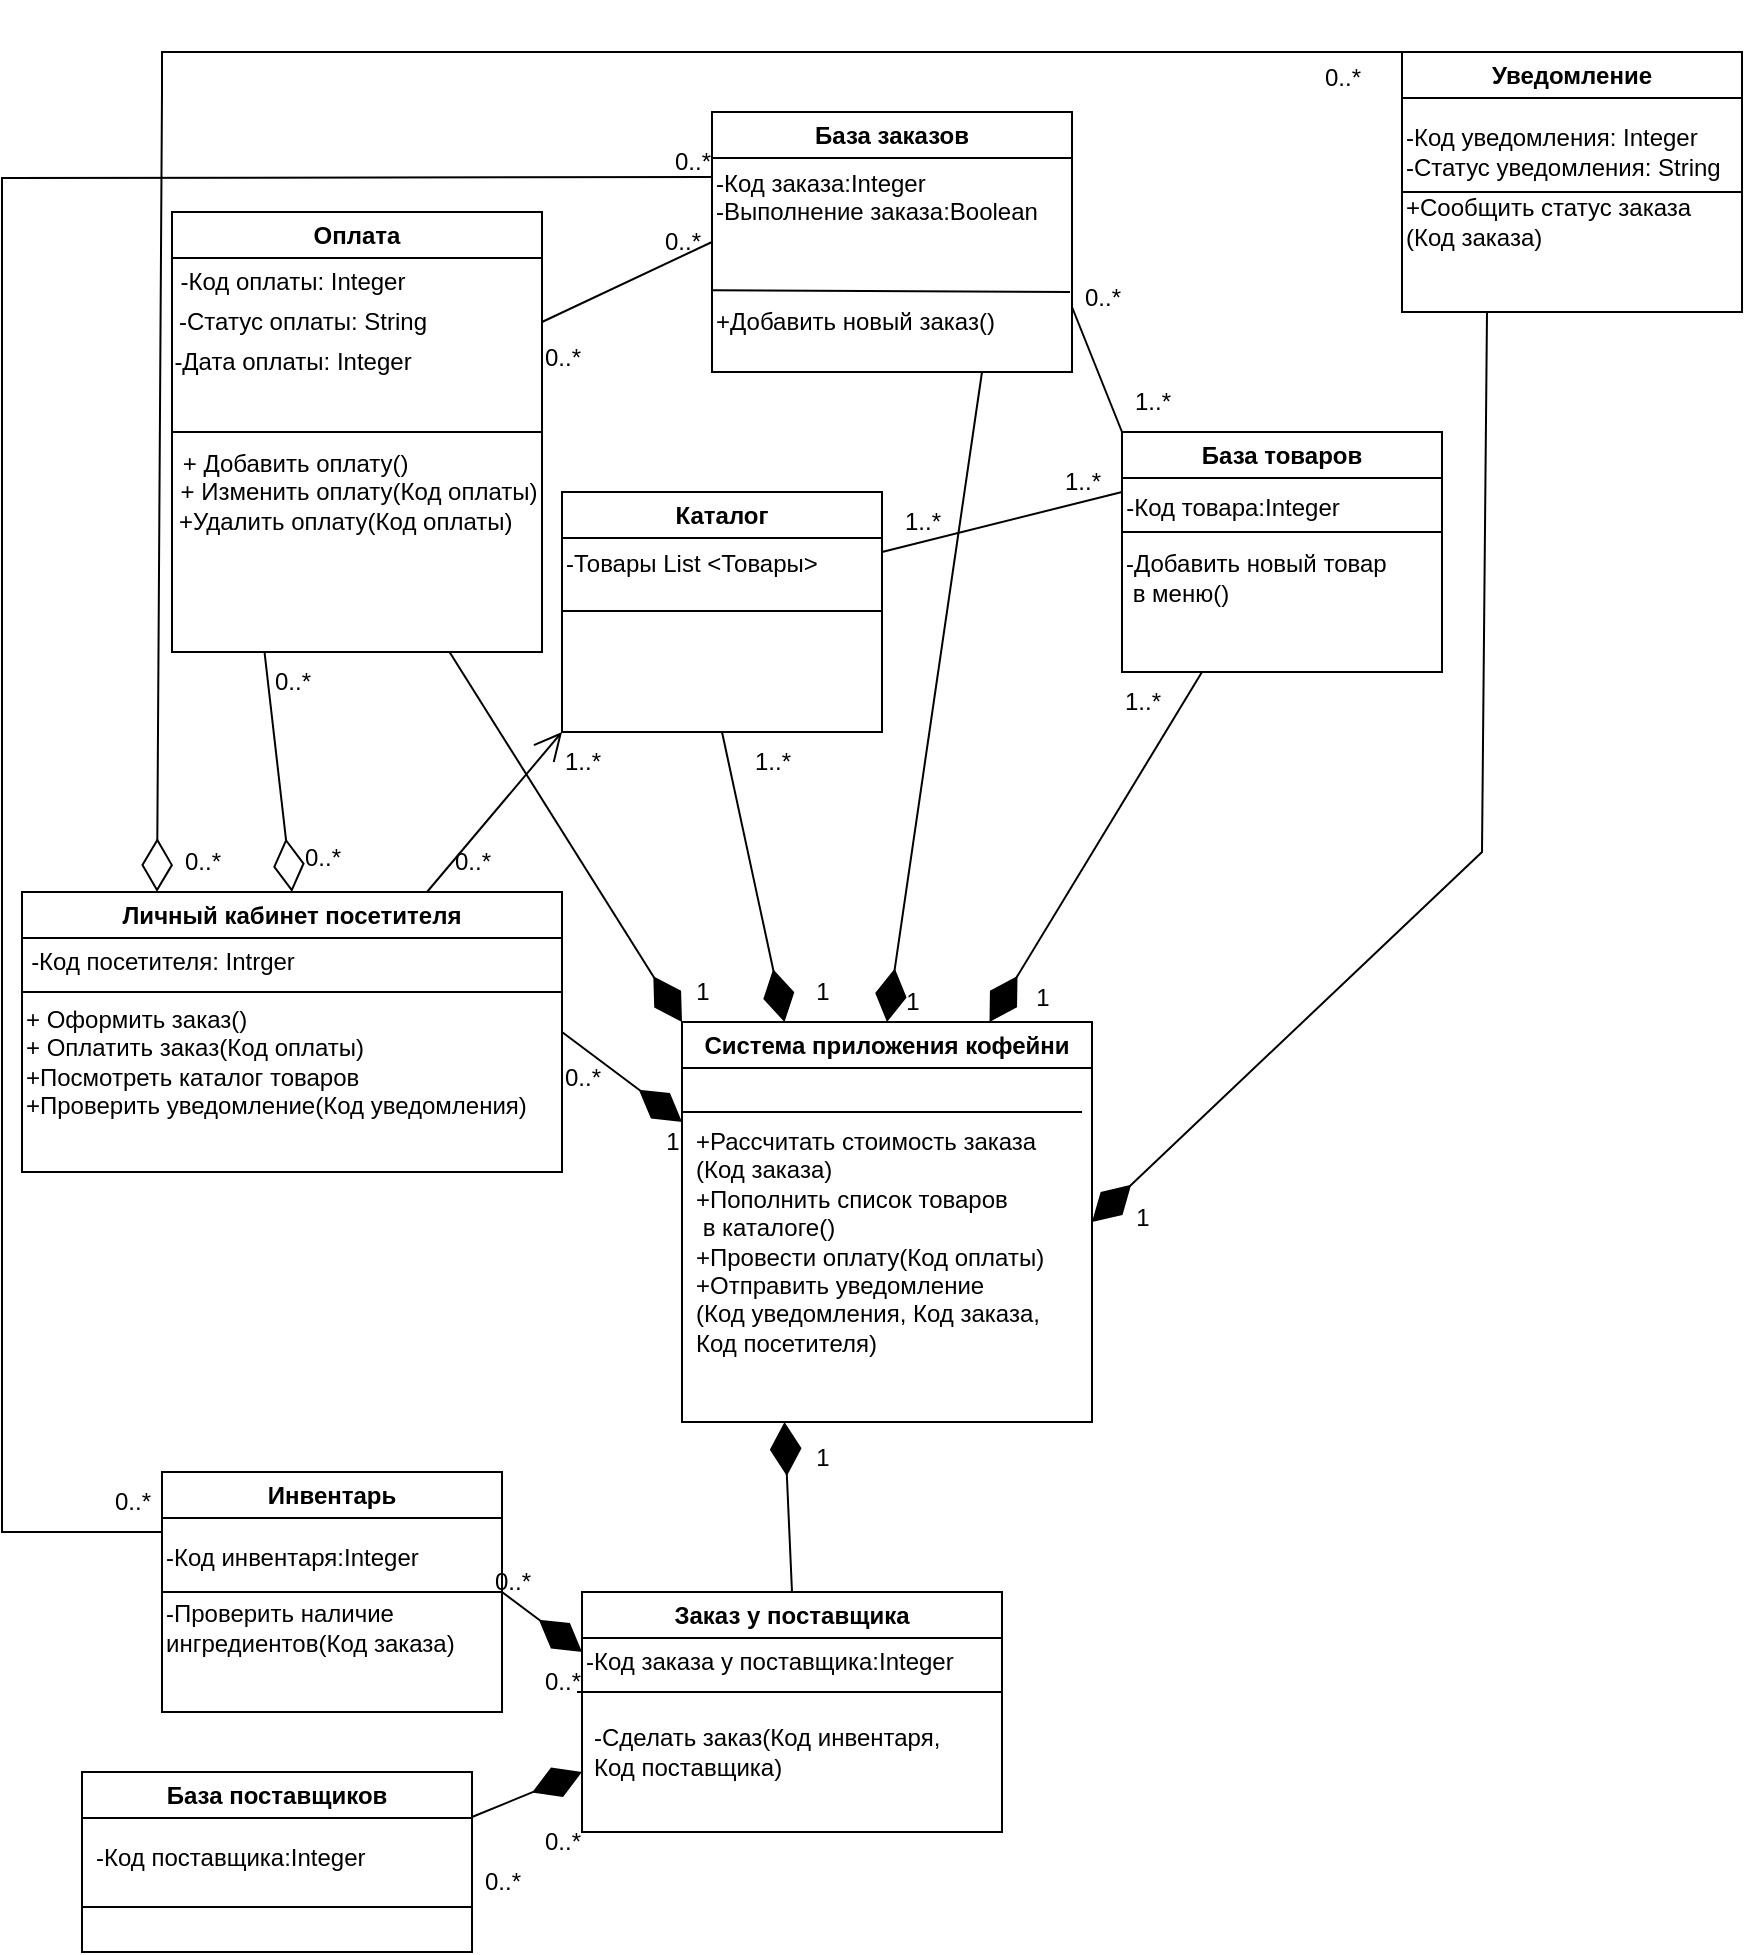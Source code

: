 <mxfile version="26.2.14">
  <diagram name="Страница — 1" id="EunMl4SevoFHpU-XDsfM">
    <mxGraphModel dx="2081" dy="2140" grid="1" gridSize="10" guides="1" tooltips="1" connect="1" arrows="1" fold="1" page="1" pageScale="1" pageWidth="827" pageHeight="1169" math="0" shadow="0">
      <root>
        <mxCell id="0" />
        <mxCell id="1" parent="0" />
        <mxCell id="ZKrvtM32GSq0_KtgD34R-1" value="Личный кабинет посетителя" style="swimlane;whiteSpace=wrap;html=1;" vertex="1" parent="1">
          <mxGeometry x="30" y="420" width="270" height="140" as="geometry">
            <mxRectangle x="110" y="260" width="200" height="30" as="alternateBounds" />
          </mxGeometry>
        </mxCell>
        <mxCell id="ZKrvtM32GSq0_KtgD34R-2" value="" style="endArrow=none;html=1;rounded=0;entryX=0;entryY=0.5;entryDx=0;entryDy=0;" edge="1" parent="ZKrvtM32GSq0_KtgD34R-1">
          <mxGeometry width="50" height="50" relative="1" as="geometry">
            <mxPoint x="270" y="50" as="sourcePoint" />
            <mxPoint y="50" as="targetPoint" />
          </mxGeometry>
        </mxCell>
        <mxCell id="ZKrvtM32GSq0_KtgD34R-44" value="-Код посетителя: Intrger" style="text;html=1;align=center;verticalAlign=middle;resizable=0;points=[];autosize=1;strokeColor=none;fillColor=none;" vertex="1" parent="ZKrvtM32GSq0_KtgD34R-1">
          <mxGeometry x="-10" y="20" width="160" height="30" as="geometry" />
        </mxCell>
        <mxCell id="ZKrvtM32GSq0_KtgD34R-45" value="+ Оформить заказ()&amp;nbsp; &amp;nbsp; &amp;nbsp; &amp;nbsp; &amp;nbsp; &amp;nbsp; &amp;nbsp; &amp;nbsp; &amp;nbsp;&lt;div&gt;+ Оплатить заказ(Код оплаты)&lt;/div&gt;&lt;div style=&quot;&quot;&gt;+Посмотреть каталог товаров&lt;/div&gt;&lt;div style=&quot;&quot;&gt;+Проверить уведомление(Код уведомления)&lt;/div&gt;" style="text;html=1;align=left;verticalAlign=middle;resizable=0;points=[];autosize=1;strokeColor=none;fillColor=none;" vertex="1" parent="ZKrvtM32GSq0_KtgD34R-1">
          <mxGeometry y="50" width="270" height="70" as="geometry" />
        </mxCell>
        <mxCell id="ZKrvtM32GSq0_KtgD34R-3" value="Оплата" style="swimlane;whiteSpace=wrap;html=1;" vertex="1" parent="1">
          <mxGeometry x="105" y="80" width="185" height="220" as="geometry">
            <mxRectangle x="110" y="260" width="200" height="30" as="alternateBounds" />
          </mxGeometry>
        </mxCell>
        <mxCell id="ZKrvtM32GSq0_KtgD34R-40" value="-Код оплаты: Integer" style="text;html=1;align=center;verticalAlign=middle;resizable=0;points=[];autosize=1;strokeColor=none;fillColor=none;" vertex="1" parent="ZKrvtM32GSq0_KtgD34R-3">
          <mxGeometry x="-10" y="20" width="140" height="30" as="geometry" />
        </mxCell>
        <mxCell id="ZKrvtM32GSq0_KtgD34R-41" value="-Статус оплаты: String" style="text;html=1;align=center;verticalAlign=middle;resizable=0;points=[];autosize=1;strokeColor=none;fillColor=none;" vertex="1" parent="ZKrvtM32GSq0_KtgD34R-3">
          <mxGeometry x="-10" y="40" width="150" height="30" as="geometry" />
        </mxCell>
        <mxCell id="ZKrvtM32GSq0_KtgD34R-42" value="-Дата оплаты: Integer" style="text;html=1;align=center;verticalAlign=middle;resizable=0;points=[];autosize=1;strokeColor=none;fillColor=none;" vertex="1" parent="ZKrvtM32GSq0_KtgD34R-3">
          <mxGeometry x="-10" y="60" width="140" height="30" as="geometry" />
        </mxCell>
        <mxCell id="ZKrvtM32GSq0_KtgD34R-43" value="+ Добавить оплату()&amp;nbsp; &amp;nbsp; &amp;nbsp; &amp;nbsp; &amp;nbsp; &amp;nbsp; &amp;nbsp; &amp;nbsp; &amp;nbsp; &amp;nbsp;&lt;div&gt;+ Изменить оплату(Код оплаты)&lt;/div&gt;&lt;div&gt;+Удалить оплату(Код оплаты)&amp;nbsp; &amp;nbsp;&amp;nbsp;&lt;/div&gt;" style="text;html=1;align=center;verticalAlign=middle;resizable=0;points=[];autosize=1;strokeColor=none;fillColor=none;" vertex="1" parent="ZKrvtM32GSq0_KtgD34R-3">
          <mxGeometry x="-7.5" y="110" width="200" height="60" as="geometry" />
        </mxCell>
        <mxCell id="ZKrvtM32GSq0_KtgD34R-4" value="База заказов" style="swimlane;whiteSpace=wrap;html=1;" vertex="1" parent="1">
          <mxGeometry x="375" y="30" width="180" height="130" as="geometry">
            <mxRectangle x="110" y="260" width="200" height="30" as="alternateBounds" />
          </mxGeometry>
        </mxCell>
        <mxCell id="ZKrvtM32GSq0_KtgD34R-51" value="" style="endArrow=none;html=1;rounded=0;entryX=0;entryY=0.5;entryDx=0;entryDy=0;" edge="1" parent="ZKrvtM32GSq0_KtgD34R-4">
          <mxGeometry width="50" height="50" relative="1" as="geometry">
            <mxPoint x="179" y="90" as="sourcePoint" />
            <mxPoint y="89.17" as="targetPoint" />
          </mxGeometry>
        </mxCell>
        <mxCell id="ZKrvtM32GSq0_KtgD34R-52" value="-Код заказа:Integer&lt;div&gt;-Выполнение заказа:Boolean&lt;br&gt;&lt;div&gt;&lt;br&gt;&lt;/div&gt;&lt;/div&gt;" style="text;html=1;align=left;verticalAlign=middle;resizable=0;points=[];autosize=1;strokeColor=none;fillColor=none;" vertex="1" parent="ZKrvtM32GSq0_KtgD34R-4">
          <mxGeometry y="20" width="180" height="60" as="geometry" />
        </mxCell>
        <mxCell id="ZKrvtM32GSq0_KtgD34R-58" value="+Добавить новый заказ()" style="text;html=1;align=left;verticalAlign=middle;resizable=0;points=[];autosize=1;strokeColor=none;fillColor=none;" vertex="1" parent="ZKrvtM32GSq0_KtgD34R-4">
          <mxGeometry y="90" width="160" height="30" as="geometry" />
        </mxCell>
        <mxCell id="ZKrvtM32GSq0_KtgD34R-7" value="Система приложения кофейни" style="swimlane;whiteSpace=wrap;html=1;" vertex="1" parent="1">
          <mxGeometry x="360" y="485" width="205" height="200" as="geometry">
            <mxRectangle x="110" y="260" width="200" height="30" as="alternateBounds" />
          </mxGeometry>
        </mxCell>
        <mxCell id="ZKrvtM32GSq0_KtgD34R-38" value="" style="endArrow=none;html=1;rounded=0;entryX=0;entryY=0.5;entryDx=0;entryDy=0;exitX=1;exitY=0.5;exitDx=0;exitDy=0;" edge="1" parent="ZKrvtM32GSq0_KtgD34R-7">
          <mxGeometry width="50" height="50" relative="1" as="geometry">
            <mxPoint x="200" y="45" as="sourcePoint" />
            <mxPoint y="45" as="targetPoint" />
          </mxGeometry>
        </mxCell>
        <mxCell id="ZKrvtM32GSq0_KtgD34R-72" value="+Рассчитать стоимость заказа&lt;div&gt;(Код заказа)&lt;div&gt;+Пополнить список товаров&lt;/div&gt;&lt;div&gt;&amp;nbsp;в каталоге()&lt;/div&gt;&lt;div&gt;+Провести оплату(Код оплаты)&lt;/div&gt;&lt;div&gt;+Отправить уведомление&lt;/div&gt;&lt;div&gt;(Код уведомления, Код заказа,&amp;nbsp;&lt;/div&gt;&lt;div&gt;Код посетителя)&lt;/div&gt;&lt;/div&gt;" style="text;html=1;align=left;verticalAlign=middle;resizable=0;points=[];autosize=1;strokeColor=none;fillColor=none;" vertex="1" parent="ZKrvtM32GSq0_KtgD34R-7">
          <mxGeometry x="5" y="45" width="200" height="130" as="geometry" />
        </mxCell>
        <mxCell id="ZKrvtM32GSq0_KtgD34R-9" value="Уведомление" style="swimlane;whiteSpace=wrap;html=1;" vertex="1" parent="1">
          <mxGeometry x="720" width="170" height="130" as="geometry">
            <mxRectangle x="110" y="260" width="200" height="30" as="alternateBounds" />
          </mxGeometry>
        </mxCell>
        <mxCell id="ZKrvtM32GSq0_KtgD34R-55" value="" style="endArrow=none;html=1;rounded=0;entryX=0;entryY=0.5;entryDx=0;entryDy=0;" edge="1" parent="ZKrvtM32GSq0_KtgD34R-9">
          <mxGeometry width="50" height="50" relative="1" as="geometry">
            <mxPoint x="170" y="70" as="sourcePoint" />
            <mxPoint y="70" as="targetPoint" />
          </mxGeometry>
        </mxCell>
        <mxCell id="ZKrvtM32GSq0_KtgD34R-56" value="-Код уведомления: Integer&lt;div&gt;-Статус уведомления: String&lt;/div&gt;" style="text;html=1;align=left;verticalAlign=middle;resizable=0;points=[];autosize=1;strokeColor=none;fillColor=none;" vertex="1" parent="ZKrvtM32GSq0_KtgD34R-9">
          <mxGeometry y="30" width="180" height="40" as="geometry" />
        </mxCell>
        <mxCell id="ZKrvtM32GSq0_KtgD34R-57" value="+Сообщить статус заказа&lt;div&gt;(Код заказа)&lt;/div&gt;" style="text;html=1;align=left;verticalAlign=middle;resizable=0;points=[];autosize=1;strokeColor=none;fillColor=none;" vertex="1" parent="ZKrvtM32GSq0_KtgD34R-9">
          <mxGeometry y="65" width="170" height="40" as="geometry" />
        </mxCell>
        <mxCell id="ZKrvtM32GSq0_KtgD34R-10" value="Инвентарь" style="swimlane;whiteSpace=wrap;html=1;" vertex="1" parent="1">
          <mxGeometry x="100" y="710" width="170" height="120" as="geometry">
            <mxRectangle x="110" y="260" width="200" height="30" as="alternateBounds" />
          </mxGeometry>
        </mxCell>
        <mxCell id="ZKrvtM32GSq0_KtgD34R-50" value="-Проверить наличие&amp;nbsp;&lt;div&gt;ингредиентов(Код заказа)&lt;/div&gt;" style="text;html=1;align=left;verticalAlign=middle;resizable=0;points=[];autosize=1;strokeColor=none;fillColor=none;" vertex="1" parent="ZKrvtM32GSq0_KtgD34R-10">
          <mxGeometry y="58" width="170" height="40" as="geometry" />
        </mxCell>
        <mxCell id="ZKrvtM32GSq0_KtgD34R-65" value="" style="endArrow=none;html=1;rounded=0;" edge="1" parent="ZKrvtM32GSq0_KtgD34R-10">
          <mxGeometry width="50" height="50" relative="1" as="geometry">
            <mxPoint x="170" y="60" as="sourcePoint" />
            <mxPoint y="60" as="targetPoint" />
          </mxGeometry>
        </mxCell>
        <mxCell id="ZKrvtM32GSq0_KtgD34R-66" value="-Код инвентаря:Integer" style="text;html=1;align=left;verticalAlign=middle;resizable=0;points=[];autosize=1;strokeColor=none;fillColor=none;" vertex="1" parent="ZKrvtM32GSq0_KtgD34R-10">
          <mxGeometry y="28" width="150" height="30" as="geometry" />
        </mxCell>
        <mxCell id="ZKrvtM32GSq0_KtgD34R-11" value="База поставщиков" style="swimlane;whiteSpace=wrap;html=1;" vertex="1" parent="1">
          <mxGeometry x="60" y="860" width="195" height="90" as="geometry">
            <mxRectangle x="110" y="260" width="200" height="30" as="alternateBounds" />
          </mxGeometry>
        </mxCell>
        <mxCell id="ZKrvtM32GSq0_KtgD34R-68" value="-Код поставщика:Integer" style="text;html=1;align=left;verticalAlign=middle;resizable=0;points=[];autosize=1;strokeColor=none;fillColor=none;" vertex="1" parent="ZKrvtM32GSq0_KtgD34R-11">
          <mxGeometry x="5" y="28" width="160" height="30" as="geometry" />
        </mxCell>
        <mxCell id="ZKrvtM32GSq0_KtgD34R-12" value="Заказ у поставщика" style="swimlane;whiteSpace=wrap;html=1;" vertex="1" parent="1">
          <mxGeometry x="310" y="770" width="210" height="120" as="geometry">
            <mxRectangle x="110" y="260" width="200" height="30" as="alternateBounds" />
          </mxGeometry>
        </mxCell>
        <mxCell id="ZKrvtM32GSq0_KtgD34R-69" value="-Сделать заказ(Код инвентаря,&amp;nbsp;&lt;div&gt;Код поставщика)&lt;/div&gt;" style="text;html=1;align=left;verticalAlign=middle;resizable=0;points=[];autosize=1;strokeColor=none;fillColor=none;" vertex="1" parent="ZKrvtM32GSq0_KtgD34R-12">
          <mxGeometry x="4" y="60" width="200" height="40" as="geometry" />
        </mxCell>
        <mxCell id="ZKrvtM32GSq0_KtgD34R-70" value="" style="endArrow=none;html=1;rounded=0;entryX=0;entryY=0.5;entryDx=0;entryDy=0;" edge="1" parent="ZKrvtM32GSq0_KtgD34R-12">
          <mxGeometry width="50" height="50" relative="1" as="geometry">
            <mxPoint x="210" y="50" as="sourcePoint" />
            <mxPoint x="-2.5" y="50" as="targetPoint" />
          </mxGeometry>
        </mxCell>
        <mxCell id="ZKrvtM32GSq0_KtgD34R-71" value="-Код заказа у поставщика:Integer" style="text;html=1;align=left;verticalAlign=middle;resizable=0;points=[];autosize=1;strokeColor=none;fillColor=none;" vertex="1" parent="ZKrvtM32GSq0_KtgD34R-12">
          <mxGeometry y="20" width="210" height="30" as="geometry" />
        </mxCell>
        <mxCell id="ZKrvtM32GSq0_KtgD34R-13" value="Каталог" style="swimlane;whiteSpace=wrap;html=1;" vertex="1" parent="1">
          <mxGeometry x="300" y="220" width="160" height="120" as="geometry">
            <mxRectangle x="110" y="260" width="200" height="30" as="alternateBounds" />
          </mxGeometry>
        </mxCell>
        <mxCell id="ZKrvtM32GSq0_KtgD34R-49" value="-Товары List &amp;lt;Товары&amp;gt;&lt;div&gt;&lt;br&gt;&lt;/div&gt;" style="text;html=1;align=left;verticalAlign=middle;resizable=0;points=[];autosize=1;strokeColor=none;fillColor=none;" vertex="1" parent="ZKrvtM32GSq0_KtgD34R-13">
          <mxGeometry y="23" width="150" height="40" as="geometry" />
        </mxCell>
        <mxCell id="ZKrvtM32GSq0_KtgD34R-47" value="" style="endArrow=none;html=1;rounded=0;entryX=0;entryY=0.5;entryDx=0;entryDy=0;exitX=1;exitY=0.5;exitDx=0;exitDy=0;" edge="1" parent="ZKrvtM32GSq0_KtgD34R-13">
          <mxGeometry width="50" height="50" relative="1" as="geometry">
            <mxPoint x="160" y="59.5" as="sourcePoint" />
            <mxPoint y="59.5" as="targetPoint" />
          </mxGeometry>
        </mxCell>
        <mxCell id="ZKrvtM32GSq0_KtgD34R-14" value="База товаров" style="swimlane;whiteSpace=wrap;html=1;" vertex="1" parent="1">
          <mxGeometry x="580" y="190" width="160" height="120" as="geometry">
            <mxRectangle x="110" y="260" width="200" height="30" as="alternateBounds" />
          </mxGeometry>
        </mxCell>
        <mxCell id="ZKrvtM32GSq0_KtgD34R-53" value="&lt;span style=&quot;text-align: left;&quot;&gt;-Код товара:Integer&lt;/span&gt;" style="text;html=1;align=center;verticalAlign=middle;resizable=0;points=[];autosize=1;strokeColor=none;fillColor=none;" vertex="1" parent="ZKrvtM32GSq0_KtgD34R-14">
          <mxGeometry x="-10" y="23" width="130" height="30" as="geometry" />
        </mxCell>
        <mxCell id="ZKrvtM32GSq0_KtgD34R-54" value="" style="endArrow=none;html=1;rounded=0;entryX=0;entryY=0.5;entryDx=0;entryDy=0;exitX=1;exitY=0.5;exitDx=0;exitDy=0;" edge="1" parent="ZKrvtM32GSq0_KtgD34R-14">
          <mxGeometry width="50" height="50" relative="1" as="geometry">
            <mxPoint x="160" y="50" as="sourcePoint" />
            <mxPoint y="50" as="targetPoint" />
          </mxGeometry>
        </mxCell>
        <mxCell id="ZKrvtM32GSq0_KtgD34R-59" value="-Добавить новый&amp;nbsp;&lt;span style=&quot;background-color: transparent; color: light-dark(rgb(0, 0, 0), rgb(255, 255, 255));&quot;&gt;товар&lt;/span&gt;&lt;div&gt;&lt;span style=&quot;background-color: transparent; color: light-dark(rgb(0, 0, 0), rgb(255, 255, 255));&quot;&gt;&amp;nbsp;в меню()&lt;/span&gt;&lt;/div&gt;" style="text;html=1;align=left;verticalAlign=middle;resizable=0;points=[];autosize=1;strokeColor=none;fillColor=none;" vertex="1" parent="ZKrvtM32GSq0_KtgD34R-14">
          <mxGeometry y="53" width="150" height="40" as="geometry" />
        </mxCell>
        <mxCell id="ZKrvtM32GSq0_KtgD34R-97" value="1..*" style="text;html=1;align=center;verticalAlign=middle;resizable=0;points=[];autosize=1;strokeColor=none;fillColor=none;" vertex="1" parent="ZKrvtM32GSq0_KtgD34R-14">
          <mxGeometry x="-40" y="10" width="40" height="30" as="geometry" />
        </mxCell>
        <mxCell id="ZKrvtM32GSq0_KtgD34R-16" value="" style="endArrow=diamondThin;endFill=1;endSize=24;html=1;rounded=0;exitX=1;exitY=0.5;exitDx=0;exitDy=0;entryX=0;entryY=0.25;entryDx=0;entryDy=0;" edge="1" parent="1" source="ZKrvtM32GSq0_KtgD34R-1" target="ZKrvtM32GSq0_KtgD34R-7">
          <mxGeometry width="160" relative="1" as="geometry">
            <mxPoint x="270" y="520" as="sourcePoint" />
            <mxPoint x="430" y="520" as="targetPoint" />
          </mxGeometry>
        </mxCell>
        <mxCell id="ZKrvtM32GSq0_KtgD34R-17" value="" style="endArrow=diamondThin;endFill=1;endSize=24;html=1;rounded=0;exitX=0.5;exitY=1;exitDx=0;exitDy=0;entryX=0.25;entryY=0;entryDx=0;entryDy=0;" edge="1" parent="1" source="ZKrvtM32GSq0_KtgD34R-13" target="ZKrvtM32GSq0_KtgD34R-7">
          <mxGeometry width="160" relative="1" as="geometry">
            <mxPoint x="260" y="500" as="sourcePoint" />
            <mxPoint x="370" y="545" as="targetPoint" />
          </mxGeometry>
        </mxCell>
        <mxCell id="ZKrvtM32GSq0_KtgD34R-18" value="" style="endArrow=diamondThin;endFill=1;endSize=24;html=1;rounded=0;exitX=0.75;exitY=1;exitDx=0;exitDy=0;entryX=0;entryY=0;entryDx=0;entryDy=0;" edge="1" parent="1" source="ZKrvtM32GSq0_KtgD34R-3" target="ZKrvtM32GSq0_KtgD34R-7">
          <mxGeometry width="160" relative="1" as="geometry">
            <mxPoint x="420" y="350" as="sourcePoint" />
            <mxPoint x="410" y="480" as="targetPoint" />
          </mxGeometry>
        </mxCell>
        <mxCell id="ZKrvtM32GSq0_KtgD34R-19" value="" style="endArrow=diamondThin;endFill=1;endSize=24;html=1;rounded=0;exitX=0.25;exitY=1;exitDx=0;exitDy=0;entryX=0.75;entryY=0;entryDx=0;entryDy=0;" edge="1" parent="1" source="ZKrvtM32GSq0_KtgD34R-14" target="ZKrvtM32GSq0_KtgD34R-7">
          <mxGeometry width="160" relative="1" as="geometry">
            <mxPoint x="420" y="350" as="sourcePoint" />
            <mxPoint x="420" y="495" as="targetPoint" />
          </mxGeometry>
        </mxCell>
        <mxCell id="ZKrvtM32GSq0_KtgD34R-20" value="" style="endArrow=diamondThin;endFill=1;endSize=24;html=1;rounded=0;exitX=0.75;exitY=1;exitDx=0;exitDy=0;entryX=0.5;entryY=0;entryDx=0;entryDy=0;" edge="1" parent="1" source="ZKrvtM32GSq0_KtgD34R-4" target="ZKrvtM32GSq0_KtgD34R-7">
          <mxGeometry width="160" relative="1" as="geometry">
            <mxPoint x="560" y="350" as="sourcePoint" />
            <mxPoint x="440" y="480" as="targetPoint" />
          </mxGeometry>
        </mxCell>
        <mxCell id="ZKrvtM32GSq0_KtgD34R-21" value="" style="endArrow=diamondThin;endFill=1;endSize=24;html=1;rounded=0;exitX=0.25;exitY=1;exitDx=0;exitDy=0;entryX=1;entryY=0.5;entryDx=0;entryDy=0;" edge="1" parent="1" source="ZKrvtM32GSq0_KtgD34R-9" target="ZKrvtM32GSq0_KtgD34R-7">
          <mxGeometry width="160" relative="1" as="geometry">
            <mxPoint x="710" y="350" as="sourcePoint" />
            <mxPoint x="570" y="495" as="targetPoint" />
            <Array as="points">
              <mxPoint x="760" y="400" />
            </Array>
          </mxGeometry>
        </mxCell>
        <mxCell id="ZKrvtM32GSq0_KtgD34R-23" value="" style="endArrow=diamondThin;endFill=1;endSize=24;html=1;rounded=0;exitX=0.5;exitY=0;exitDx=0;exitDy=0;entryX=0.25;entryY=1;entryDx=0;entryDy=0;" edge="1" parent="1" source="ZKrvtM32GSq0_KtgD34R-12" target="ZKrvtM32GSq0_KtgD34R-7">
          <mxGeometry width="160" relative="1" as="geometry">
            <mxPoint x="650" y="775" as="sourcePoint" />
            <mxPoint x="570" y="695" as="targetPoint" />
          </mxGeometry>
        </mxCell>
        <mxCell id="ZKrvtM32GSq0_KtgD34R-24" value="" style="endArrow=diamondThin;endFill=1;endSize=24;html=1;rounded=0;exitX=1;exitY=0.5;exitDx=0;exitDy=0;entryX=0;entryY=0.25;entryDx=0;entryDy=0;" edge="1" parent="1" source="ZKrvtM32GSq0_KtgD34R-10" target="ZKrvtM32GSq0_KtgD34R-12">
          <mxGeometry width="160" relative="1" as="geometry">
            <mxPoint x="400" y="780" as="sourcePoint" />
            <mxPoint x="420" y="695" as="targetPoint" />
          </mxGeometry>
        </mxCell>
        <mxCell id="ZKrvtM32GSq0_KtgD34R-25" value="" style="endArrow=diamondThin;endFill=1;endSize=24;html=1;rounded=0;exitX=1;exitY=0.25;exitDx=0;exitDy=0;entryX=0;entryY=0.75;entryDx=0;entryDy=0;" edge="1" parent="1" source="ZKrvtM32GSq0_KtgD34R-11" target="ZKrvtM32GSq0_KtgD34R-12">
          <mxGeometry width="160" relative="1" as="geometry">
            <mxPoint x="270" y="780" as="sourcePoint" />
            <mxPoint x="320" y="810" as="targetPoint" />
          </mxGeometry>
        </mxCell>
        <mxCell id="ZKrvtM32GSq0_KtgD34R-28" value="" style="endArrow=diamondThin;endFill=0;endSize=24;html=1;rounded=0;exitX=0;exitY=0;exitDx=0;exitDy=0;entryX=0.25;entryY=0;entryDx=0;entryDy=0;" edge="1" parent="1" source="ZKrvtM32GSq0_KtgD34R-9" target="ZKrvtM32GSq0_KtgD34R-1">
          <mxGeometry width="160" relative="1" as="geometry">
            <mxPoint x="235" y="320" as="sourcePoint" />
            <mxPoint x="370" y="495" as="targetPoint" />
            <Array as="points">
              <mxPoint x="670" />
              <mxPoint x="390" />
              <mxPoint x="100" />
              <mxPoint x="100" y="20" />
            </Array>
          </mxGeometry>
        </mxCell>
        <mxCell id="ZKrvtM32GSq0_KtgD34R-29" value="" style="endArrow=diamondThin;endFill=0;endSize=24;html=1;rounded=0;exitX=0.25;exitY=1;exitDx=0;exitDy=0;entryX=0.5;entryY=0;entryDx=0;entryDy=0;" edge="1" parent="1" source="ZKrvtM32GSq0_KtgD34R-3" target="ZKrvtM32GSq0_KtgD34R-1">
          <mxGeometry width="160" relative="1" as="geometry">
            <mxPoint x="640" y="30" as="sourcePoint" />
            <mxPoint x="110" y="400" as="targetPoint" />
            <Array as="points" />
          </mxGeometry>
        </mxCell>
        <mxCell id="ZKrvtM32GSq0_KtgD34R-31" value="" style="endArrow=open;endFill=1;endSize=12;html=1;rounded=0;exitX=0.75;exitY=0;exitDx=0;exitDy=0;entryX=0;entryY=1;entryDx=0;entryDy=0;" edge="1" parent="1" source="ZKrvtM32GSq0_KtgD34R-1" target="ZKrvtM32GSq0_KtgD34R-13">
          <mxGeometry width="160" relative="1" as="geometry">
            <mxPoint x="240" y="450" as="sourcePoint" />
            <mxPoint x="400" y="450" as="targetPoint" />
          </mxGeometry>
        </mxCell>
        <mxCell id="ZKrvtM32GSq0_KtgD34R-32" value="" style="endArrow=none;html=1;rounded=0;exitX=1;exitY=0.25;exitDx=0;exitDy=0;entryX=0;entryY=0.25;entryDx=0;entryDy=0;" edge="1" parent="1" source="ZKrvtM32GSq0_KtgD34R-13" target="ZKrvtM32GSq0_KtgD34R-14">
          <mxGeometry width="50" height="50" relative="1" as="geometry">
            <mxPoint x="480" y="350" as="sourcePoint" />
            <mxPoint x="530" y="300" as="targetPoint" />
          </mxGeometry>
        </mxCell>
        <mxCell id="ZKrvtM32GSq0_KtgD34R-34" value="" style="endArrow=none;html=1;rounded=0;exitX=0;exitY=0.25;exitDx=0;exitDy=0;entryX=0;entryY=0.25;entryDx=0;entryDy=0;" edge="1" parent="1" source="ZKrvtM32GSq0_KtgD34R-10" target="ZKrvtM32GSq0_KtgD34R-4">
          <mxGeometry width="50" height="50" relative="1" as="geometry">
            <mxPoint x="450" y="250" as="sourcePoint" />
            <mxPoint x="640" y="95" as="targetPoint" />
            <Array as="points">
              <mxPoint x="20" y="740" />
              <mxPoint x="20" y="63" />
            </Array>
          </mxGeometry>
        </mxCell>
        <mxCell id="ZKrvtM32GSq0_KtgD34R-36" value="" style="endArrow=none;html=1;rounded=0;exitX=1;exitY=0.25;exitDx=0;exitDy=0;entryX=0;entryY=0.5;entryDx=0;entryDy=0;" edge="1" parent="1" source="ZKrvtM32GSq0_KtgD34R-3" target="ZKrvtM32GSq0_KtgD34R-4">
          <mxGeometry width="50" height="50" relative="1" as="geometry">
            <mxPoint x="450" y="250" as="sourcePoint" />
            <mxPoint x="640" y="95" as="targetPoint" />
          </mxGeometry>
        </mxCell>
        <mxCell id="ZKrvtM32GSq0_KtgD34R-37" value="" style="endArrow=none;html=1;rounded=0;exitX=0;exitY=0;exitDx=0;exitDy=0;entryX=1;entryY=0.75;entryDx=0;entryDy=0;" edge="1" parent="1" source="ZKrvtM32GSq0_KtgD34R-14" target="ZKrvtM32GSq0_KtgD34R-4">
          <mxGeometry width="50" height="50" relative="1" as="geometry">
            <mxPoint x="235" y="180" as="sourcePoint" />
            <mxPoint x="350" y="105" as="targetPoint" />
          </mxGeometry>
        </mxCell>
        <mxCell id="ZKrvtM32GSq0_KtgD34R-39" value="" style="endArrow=none;html=1;rounded=0;entryX=0;entryY=0.5;entryDx=0;entryDy=0;exitX=1;exitY=0.5;exitDx=0;exitDy=0;" edge="1" parent="1" source="ZKrvtM32GSq0_KtgD34R-3" target="ZKrvtM32GSq0_KtgD34R-3">
          <mxGeometry width="50" height="50" relative="1" as="geometry">
            <mxPoint x="250" y="210" as="sourcePoint" />
            <mxPoint x="110" y="210" as="targetPoint" />
          </mxGeometry>
        </mxCell>
        <mxCell id="ZKrvtM32GSq0_KtgD34R-67" value="" style="endArrow=none;html=1;rounded=0;entryX=0;entryY=0.75;entryDx=0;entryDy=0;exitX=1;exitY=0.75;exitDx=0;exitDy=0;" edge="1" parent="1" source="ZKrvtM32GSq0_KtgD34R-11" target="ZKrvtM32GSq0_KtgD34R-11">
          <mxGeometry width="50" height="50" relative="1" as="geometry">
            <mxPoint x="282.5" y="920.5" as="sourcePoint" />
            <mxPoint x="80" y="920" as="targetPoint" />
          </mxGeometry>
        </mxCell>
        <mxCell id="ZKrvtM32GSq0_KtgD34R-74" value="1" style="text;html=1;align=center;verticalAlign=middle;resizable=0;points=[];autosize=1;strokeColor=none;fillColor=none;" vertex="1" parent="1">
          <mxGeometry x="340" y="530" width="30" height="30" as="geometry" />
        </mxCell>
        <mxCell id="ZKrvtM32GSq0_KtgD34R-75" value="0..*" style="text;html=1;align=center;verticalAlign=middle;resizable=0;points=[];autosize=1;strokeColor=none;fillColor=none;" vertex="1" parent="1">
          <mxGeometry x="290" y="498" width="40" height="30" as="geometry" />
        </mxCell>
        <mxCell id="ZKrvtM32GSq0_KtgD34R-76" value="1" style="text;html=1;align=center;verticalAlign=middle;resizable=0;points=[];autosize=1;strokeColor=none;fillColor=none;" vertex="1" parent="1">
          <mxGeometry x="355" y="455" width="30" height="30" as="geometry" />
        </mxCell>
        <mxCell id="ZKrvtM32GSq0_KtgD34R-77" value="1" style="text;html=1;align=center;verticalAlign=middle;resizable=0;points=[];autosize=1;strokeColor=none;fillColor=none;" vertex="1" parent="1">
          <mxGeometry x="415" y="455" width="30" height="30" as="geometry" />
        </mxCell>
        <mxCell id="ZKrvtM32GSq0_KtgD34R-78" value="1" style="text;html=1;align=center;verticalAlign=middle;resizable=0;points=[];autosize=1;strokeColor=none;fillColor=none;" vertex="1" parent="1">
          <mxGeometry x="460" y="460" width="30" height="30" as="geometry" />
        </mxCell>
        <mxCell id="ZKrvtM32GSq0_KtgD34R-79" value="1" style="text;html=1;align=center;verticalAlign=middle;resizable=0;points=[];autosize=1;strokeColor=none;fillColor=none;" vertex="1" parent="1">
          <mxGeometry x="525" y="458" width="30" height="30" as="geometry" />
        </mxCell>
        <mxCell id="ZKrvtM32GSq0_KtgD34R-80" value="1" style="text;html=1;align=center;verticalAlign=middle;resizable=0;points=[];autosize=1;strokeColor=none;fillColor=none;" vertex="1" parent="1">
          <mxGeometry x="575" y="568" width="30" height="30" as="geometry" />
        </mxCell>
        <mxCell id="ZKrvtM32GSq0_KtgD34R-81" value="1" style="text;html=1;align=center;verticalAlign=middle;resizable=0;points=[];autosize=1;strokeColor=none;fillColor=none;" vertex="1" parent="1">
          <mxGeometry x="415" y="688" width="30" height="30" as="geometry" />
        </mxCell>
        <mxCell id="ZKrvtM32GSq0_KtgD34R-82" value="0..*" style="text;html=1;align=center;verticalAlign=middle;resizable=0;points=[];autosize=1;strokeColor=none;fillColor=none;" vertex="1" parent="1">
          <mxGeometry x="280" y="800" width="40" height="30" as="geometry" />
        </mxCell>
        <mxCell id="ZKrvtM32GSq0_KtgD34R-84" value="0..*" style="text;html=1;align=center;verticalAlign=middle;resizable=0;points=[];autosize=1;strokeColor=none;fillColor=none;" vertex="1" parent="1">
          <mxGeometry x="255" y="750" width="40" height="30" as="geometry" />
        </mxCell>
        <mxCell id="ZKrvtM32GSq0_KtgD34R-85" value="0..*" style="text;html=1;align=center;verticalAlign=middle;resizable=0;points=[];autosize=1;strokeColor=none;fillColor=none;" vertex="1" parent="1">
          <mxGeometry x="250" y="900" width="40" height="30" as="geometry" />
        </mxCell>
        <mxCell id="ZKrvtM32GSq0_KtgD34R-86" value="0..*" style="text;html=1;align=center;verticalAlign=middle;resizable=0;points=[];autosize=1;strokeColor=none;fillColor=none;" vertex="1" parent="1">
          <mxGeometry x="280" y="880" width="40" height="30" as="geometry" />
        </mxCell>
        <mxCell id="ZKrvtM32GSq0_KtgD34R-88" value="0..*" style="text;html=1;align=center;verticalAlign=middle;resizable=0;points=[];autosize=1;strokeColor=none;fillColor=none;" vertex="1" parent="1">
          <mxGeometry x="345" y="40" width="40" height="30" as="geometry" />
        </mxCell>
        <mxCell id="ZKrvtM32GSq0_KtgD34R-89" value="0..*" style="text;html=1;align=center;verticalAlign=middle;resizable=0;points=[];autosize=1;strokeColor=none;fillColor=none;" vertex="1" parent="1">
          <mxGeometry x="145" y="300" width="40" height="30" as="geometry" />
        </mxCell>
        <mxCell id="ZKrvtM32GSq0_KtgD34R-90" value="0..*" style="text;html=1;align=center;verticalAlign=middle;resizable=0;points=[];autosize=1;strokeColor=none;fillColor=none;" vertex="1" parent="1">
          <mxGeometry x="160" y="388" width="40" height="30" as="geometry" />
        </mxCell>
        <mxCell id="ZKrvtM32GSq0_KtgD34R-91" value="0..*" style="text;html=1;align=center;verticalAlign=middle;resizable=0;points=[];autosize=1;strokeColor=none;fillColor=none;" vertex="1" parent="1">
          <mxGeometry x="100" y="390" width="40" height="30" as="geometry" />
        </mxCell>
        <mxCell id="ZKrvtM32GSq0_KtgD34R-92" value="0..*" style="text;html=1;align=center;verticalAlign=middle;resizable=0;points=[];autosize=1;strokeColor=none;fillColor=none;" vertex="1" parent="1">
          <mxGeometry x="670" y="-2" width="40" height="30" as="geometry" />
        </mxCell>
        <mxCell id="ZKrvtM32GSq0_KtgD34R-93" value="0..*" style="text;html=1;align=center;verticalAlign=middle;resizable=0;points=[];autosize=1;strokeColor=none;fillColor=none;" vertex="1" parent="1">
          <mxGeometry x="280" y="138" width="40" height="30" as="geometry" />
        </mxCell>
        <mxCell id="ZKrvtM32GSq0_KtgD34R-94" value="0..*" style="text;html=1;align=center;verticalAlign=middle;resizable=0;points=[];autosize=1;strokeColor=none;fillColor=none;" vertex="1" parent="1">
          <mxGeometry x="340" y="80" width="40" height="30" as="geometry" />
        </mxCell>
        <mxCell id="ZKrvtM32GSq0_KtgD34R-95" value="0..*" style="text;html=1;align=center;verticalAlign=middle;resizable=0;points=[];autosize=1;strokeColor=none;fillColor=none;" vertex="1" parent="1">
          <mxGeometry x="550" y="108" width="40" height="30" as="geometry" />
        </mxCell>
        <mxCell id="ZKrvtM32GSq0_KtgD34R-96" value="1..*" style="text;html=1;align=center;verticalAlign=middle;resizable=0;points=[];autosize=1;strokeColor=none;fillColor=none;" vertex="1" parent="1">
          <mxGeometry x="575" y="160" width="40" height="30" as="geometry" />
        </mxCell>
        <mxCell id="ZKrvtM32GSq0_KtgD34R-98" value="1..*" style="text;html=1;align=center;verticalAlign=middle;resizable=0;points=[];autosize=1;strokeColor=none;fillColor=none;" vertex="1" parent="1">
          <mxGeometry x="570" y="310" width="40" height="30" as="geometry" />
        </mxCell>
        <mxCell id="ZKrvtM32GSq0_KtgD34R-99" value="1..*" style="text;html=1;align=center;verticalAlign=middle;resizable=0;points=[];autosize=1;strokeColor=none;fillColor=none;" vertex="1" parent="1">
          <mxGeometry x="460" y="220" width="40" height="30" as="geometry" />
        </mxCell>
        <mxCell id="ZKrvtM32GSq0_KtgD34R-100" value="1..*" style="text;html=1;align=center;verticalAlign=middle;resizable=0;points=[];autosize=1;strokeColor=none;fillColor=none;" vertex="1" parent="1">
          <mxGeometry x="290" y="340" width="40" height="30" as="geometry" />
        </mxCell>
        <mxCell id="ZKrvtM32GSq0_KtgD34R-101" value="1..*" style="text;html=1;align=center;verticalAlign=middle;resizable=0;points=[];autosize=1;strokeColor=none;fillColor=none;" vertex="1" parent="1">
          <mxGeometry x="385" y="340" width="40" height="30" as="geometry" />
        </mxCell>
        <mxCell id="ZKrvtM32GSq0_KtgD34R-102" value="0..*" style="text;html=1;align=center;verticalAlign=middle;resizable=0;points=[];autosize=1;strokeColor=none;fillColor=none;" vertex="1" parent="1">
          <mxGeometry x="235" y="390" width="40" height="30" as="geometry" />
        </mxCell>
        <mxCell id="ZKrvtM32GSq0_KtgD34R-103" value="0..*" style="text;html=1;align=center;verticalAlign=middle;resizable=0;points=[];autosize=1;strokeColor=none;fillColor=none;" vertex="1" parent="1">
          <mxGeometry x="65" y="710" width="40" height="30" as="geometry" />
        </mxCell>
      </root>
    </mxGraphModel>
  </diagram>
</mxfile>
